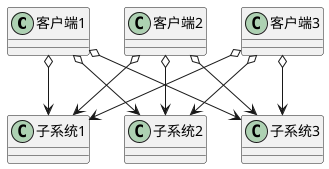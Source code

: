 @startuml

class 客户端1
class 客户端2
class 客户端3

class 子系统1
class 子系统2
class 子系统3


客户端1 o--> 子系统1
客户端1 o--> 子系统2
客户端1 o--> 子系统3

客户端2 o--> 子系统1
客户端2 o--> 子系统2
客户端2 o--> 子系统3

客户端3 o--> 子系统1
客户端3 o--> 子系统2
客户端3 o--> 子系统3


@enduml
